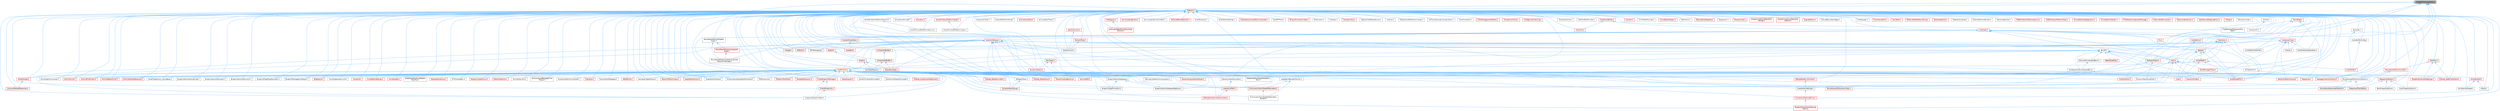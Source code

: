 digraph "LargeWorldCoordinates.h"
{
 // INTERACTIVE_SVG=YES
 // LATEX_PDF_SIZE
  bgcolor="transparent";
  edge [fontname=Helvetica,fontsize=10,labelfontname=Helvetica,labelfontsize=10];
  node [fontname=Helvetica,fontsize=10,shape=box,height=0.2,width=0.4];
  Node1 [id="Node000001",label="LargeWorldCoordinates.h",height=0.2,width=0.4,color="gray40", fillcolor="grey60", style="filled", fontcolor="black",tooltip=" "];
  Node1 -> Node2 [id="edge1_Node000001_Node000002",dir="back",color="steelblue1",style="solid",tooltip=" "];
  Node2 [id="Node000002",label="Box2D.h",height=0.2,width=0.4,color="grey40", fillcolor="white", style="filled",URL="$d3/d1c/Box2D_8h.html",tooltip=" "];
  Node2 -> Node3 [id="edge2_Node000002_Node000003",dir="back",color="steelblue1",style="solid",tooltip=" "];
  Node3 [id="Node000003",label="BoxTypes.h",height=0.2,width=0.4,color="red", fillcolor="#FFF0F0", style="filled",URL="$d2/da2/BoxTypes_8h.html",tooltip=" "];
  Node3 -> Node126 [id="edge3_Node000003_Node000126",dir="back",color="steelblue1",style="solid",tooltip=" "];
  Node126 [id="Node000126",label="DynamicMesh3.h",height=0.2,width=0.4,color="red", fillcolor="#FFF0F0", style="filled",URL="$d5/d34/DynamicMesh3_8h.html",tooltip=" "];
  Node3 -> Node380 [id="edge4_Node000003_Node000380",dir="back",color="steelblue1",style="solid",tooltip=" "];
  Node380 [id="Node000380",label="GeometrySelectionVisualization.h",height=0.2,width=0.4,color="grey40", fillcolor="white", style="filled",URL="$d1/dbd/GeometrySelectionVisualization_8h.html",tooltip=" "];
  Node2 -> Node458 [id="edge5_Node000002_Node000458",dir="back",color="steelblue1",style="solid",tooltip=" "];
  Node458 [id="Node000458",label="Class.h",height=0.2,width=0.4,color="red", fillcolor="#FFF0F0", style="filled",URL="$d4/d05/Class_8h.html",tooltip=" "];
  Node458 -> Node1377 [id="edge6_Node000458_Node001377",dir="back",color="steelblue1",style="solid",tooltip=" "];
  Node1377 [id="Node001377",label="AssetManagerTypes.h",height=0.2,width=0.4,color="red", fillcolor="#FFF0F0", style="filled",URL="$d6/d98/AssetManagerTypes_8h.html",tooltip=" "];
  Node458 -> Node739 [id="edge7_Node000458_Node000739",dir="back",color="steelblue1",style="solid",tooltip=" "];
  Node739 [id="Node000739",label="BlueprintActionDatabaseRegistrar.h",height=0.2,width=0.4,color="grey40", fillcolor="white", style="filled",URL="$d5/d5d/BlueprintActionDatabaseRegistrar_8h.html",tooltip=" "];
  Node458 -> Node3963 [id="edge8_Node000458_Node003963",dir="back",color="steelblue1",style="solid",tooltip=" "];
  Node3963 [id="Node003963",label="ClassIconFinder.h",height=0.2,width=0.4,color="red", fillcolor="#FFF0F0", style="filled",URL="$dc/d62/ClassIconFinder_8h.html",tooltip=" "];
  Node458 -> Node4779 [id="edge9_Node000458_Node004779",dir="back",color="steelblue1",style="solid",tooltip=" "];
  Node4779 [id="Node004779",label="FlowDirection.h",height=0.2,width=0.4,color="red", fillcolor="#FFF0F0", style="filled",URL="$da/d12/FlowDirection_8h.html",tooltip=" "];
  Node458 -> Node4782 [id="edge10_Node000458_Node004782",dir="back",color="steelblue1",style="solid",tooltip=" "];
  Node4782 [id="Node004782",label="GCObjectInfo.h",height=0.2,width=0.4,color="grey40", fillcolor="white", style="filled",URL="$d3/d0f/GCObjectInfo_8h.html",tooltip=" "];
  Node4782 -> Node3263 [id="edge11_Node004782_Node003263",dir="back",color="steelblue1",style="solid",tooltip=" "];
  Node3263 [id="Node003263",label="GarbageCollectionHistory.h",height=0.2,width=0.4,color="red", fillcolor="#FFF0F0", style="filled",URL="$d5/dee/GarbageCollectionHistory_8h.html",tooltip=" "];
  Node458 -> Node4872 [id="edge12_Node000458_Node004872",dir="back",color="steelblue1",style="solid",tooltip=" "];
  Node4872 [id="Node004872",label="InteractiveTool.h",height=0.2,width=0.4,color="red", fillcolor="#FFF0F0", style="filled",URL="$d5/d55/InteractiveTool_8h.html",tooltip=" "];
  Node4872 -> Node1111 [id="edge13_Node004872_Node001111",dir="back",color="steelblue1",style="solid",tooltip=" "];
  Node1111 [id="Node001111",label="EdModeInteractiveToolsContext.h",height=0.2,width=0.4,color="red", fillcolor="#FFF0F0", style="filled",URL="$d7/da4/EdModeInteractiveToolsContext_8h.html",tooltip=" "];
  Node2 -> Node5342 [id="edge14_Node000002_Node005342",dir="back",color="steelblue1",style="solid",tooltip=" "];
  Node5342 [id="Node005342",label="Core.h",height=0.2,width=0.4,color="red", fillcolor="#FFF0F0", style="filled",URL="$d6/dd7/Core_8h.html",tooltip=" "];
  Node2 -> Node5343 [id="edge15_Node000002_Node005343",dir="back",color="steelblue1",style="solid",tooltip=" "];
  Node5343 [id="Node005343",label="CoreMinimal.h",height=0.2,width=0.4,color="red", fillcolor="#FFF0F0", style="filled",URL="$d7/d67/CoreMinimal_8h.html",tooltip=" "];
  Node5343 -> Node4404 [id="edge16_Node005343_Node004404",dir="back",color="steelblue1",style="solid",tooltip=" "];
  Node4404 [id="Node004404",label="AnimGraphCommands.h",height=0.2,width=0.4,color="grey40", fillcolor="white", style="filled",URL="$d8/d15/AnimGraphCommands_8h.html",tooltip=" "];
  Node5343 -> Node5431 [id="edge17_Node005343_Node005431",dir="back",color="steelblue1",style="solid",tooltip=" "];
  Node5431 [id="Node005431",label="ArchiveCrc32.h",height=0.2,width=0.4,color="red", fillcolor="#FFF0F0", style="filled",URL="$d9/dc5/ArchiveCrc32_8h.html",tooltip=" "];
  Node5343 -> Node5433 [id="edge18_Node005343_Node005433",dir="back",color="steelblue1",style="solid",tooltip=" "];
  Node5433 [id="Node005433",label="ArchiveFindCulprit.h",height=0.2,width=0.4,color="red", fillcolor="#FFF0F0", style="filled",URL="$de/d30/ArchiveFindCulprit_8h.html",tooltip=" "];
  Node5343 -> Node5435 [id="edge19_Node005343_Node005435",dir="back",color="steelblue1",style="solid",tooltip=" "];
  Node5435 [id="Node005435",label="ArchiveMD5.h",height=0.2,width=0.4,color="red", fillcolor="#FFF0F0", style="filled",URL="$d8/d7f/ArchiveMD5_8h.html",tooltip=" "];
  Node5343 -> Node5436 [id="edge20_Node005343_Node005436",dir="back",color="steelblue1",style="solid",tooltip=" "];
  Node5436 [id="Node005436",label="ArchiveObjectCrc32.h",height=0.2,width=0.4,color="red", fillcolor="#FFF0F0", style="filled",URL="$d8/d12/ArchiveObjectCrc32_8h.html",tooltip=" "];
  Node5343 -> Node5439 [id="edge21_Node005343_Node005439",dir="back",color="steelblue1",style="solid",tooltip=" "];
  Node5439 [id="Node005439",label="ArchiveShowReferences.h",height=0.2,width=0.4,color="red", fillcolor="#FFF0F0", style="filled",URL="$db/d28/ArchiveShowReferences_8h.html",tooltip=" "];
  Node5343 -> Node5463 [id="edge22_Node005343_Node005463",dir="back",color="steelblue1",style="solid",tooltip=" "];
  Node5463 [id="Node005463",label="AssetTypeActions_SoundBase.h",height=0.2,width=0.4,color="grey40", fillcolor="white", style="filled",URL="$db/d4e/AssetTypeActions__SoundBase_8h.html",tooltip=" "];
  Node5343 -> Node4555 [id="edge23_Node005343_Node004555",dir="back",color="steelblue1",style="solid",tooltip=" "];
  Node4555 [id="Node004555",label="BlueprintActionDatabase.h",height=0.2,width=0.4,color="grey40", fillcolor="white", style="filled",URL="$d4/dae/BlueprintActionDatabase_8h.html",tooltip=" "];
  Node4555 -> Node739 [id="edge24_Node004555_Node000739",dir="back",color="steelblue1",style="solid",tooltip=" "];
  Node4555 -> Node904 [id="edge25_Node004555_Node000904",dir="back",color="steelblue1",style="solid",tooltip=" "];
  Node904 [id="Node000904",label="BlueprintTypePromotion.h",height=0.2,width=0.4,color="grey40", fillcolor="white", style="filled",URL="$d2/d23/BlueprintTypePromotion_8h.html",tooltip=" "];
  Node5343 -> Node739 [id="edge26_Node005343_Node000739",dir="back",color="steelblue1",style="solid",tooltip=" "];
  Node5343 -> Node746 [id="edge27_Node005343_Node000746",dir="back",color="steelblue1",style="solid",tooltip=" "];
  Node746 [id="Node000746",label="BlueprintActionMenuBuilder.h",height=0.2,width=0.4,color="grey40", fillcolor="white", style="filled",URL="$dd/dea/BlueprintActionMenuBuilder_8h.html",tooltip=" "];
  Node5343 -> Node747 [id="edge28_Node005343_Node000747",dir="back",color="steelblue1",style="solid",tooltip=" "];
  Node747 [id="Node000747",label="BlueprintActionMenuItem.h",height=0.2,width=0.4,color="grey40", fillcolor="white", style="filled",URL="$d8/dca/BlueprintActionMenuItem_8h.html",tooltip=" "];
  Node5343 -> Node748 [id="edge29_Node005343_Node000748",dir="back",color="steelblue1",style="solid",tooltip=" "];
  Node748 [id="Node000748",label="BlueprintActionMenuUtils.h",height=0.2,width=0.4,color="grey40", fillcolor="white", style="filled",URL="$d3/dad/BlueprintActionMenuUtils_8h.html",tooltip=" "];
  Node5343 -> Node769 [id="edge30_Node005343_Node000769",dir="back",color="steelblue1",style="solid",tooltip=" "];
  Node769 [id="Node000769",label="BlueprintConnectionDrawing\lPolicy.h",height=0.2,width=0.4,color="red", fillcolor="#FFF0F0", style="filled",URL="$d2/dfc/BlueprintConnectionDrawingPolicy_8h.html",tooltip=" "];
  Node5343 -> Node749 [id="edge31_Node005343_Node000749",dir="back",color="steelblue1",style="solid",tooltip=" "];
  Node749 [id="Node000749",label="BlueprintDragDropMenuItem.h",height=0.2,width=0.4,color="grey40", fillcolor="white", style="filled",URL="$dc/deb/BlueprintDragDropMenuItem_8h.html",tooltip=" "];
  Node5343 -> Node5523 [id="edge32_Node005343_Node005523",dir="back",color="steelblue1",style="solid",tooltip=" "];
  Node5523 [id="Node005523",label="BlueprintManagedListDetails.h",height=0.2,width=0.4,color="grey40", fillcolor="white", style="filled",URL="$da/d22/BlueprintManagedListDetails_8h.html",tooltip=" "];
  Node5343 -> Node904 [id="edge33_Node005343_Node000904",dir="back",color="steelblue1",style="solid",tooltip=" "];
  Node5343 -> Node3914 [id="edge34_Node005343_Node003914",dir="back",color="steelblue1",style="solid",tooltip=" "];
  Node3914 [id="Node003914",label="Breakpoint.h",height=0.2,width=0.4,color="red", fillcolor="#FFF0F0", style="filled",URL="$d6/da3/Breakpoint_8h.html",tooltip=" "];
  Node5343 -> Node5620 [id="edge35_Node005343_Node005620",dir="back",color="steelblue1",style="solid",tooltip=" "];
  Node5620 [id="Node005620",label="ChunkDependencyInfo.h",height=0.2,width=0.4,color="grey40", fillcolor="white", style="filled",URL="$da/da2/ChunkDependencyInfo_8h.html",tooltip=" "];
  Node5343 -> Node3963 [id="edge36_Node005343_Node003963",dir="back",color="steelblue1",style="solid",tooltip=" "];
  Node5343 -> Node1878 [id="edge37_Node005343_Node001878",dir="back",color="steelblue1",style="solid",tooltip=" "];
  Node1878 [id="Node001878",label="CompilerResultsLog.h",height=0.2,width=0.4,color="red", fillcolor="#FFF0F0", style="filled",URL="$dc/d68/CompilerResultsLog_8h.html",tooltip=" "];
  Node5343 -> Node768 [id="edge38_Node005343_Node000768",dir="back",color="steelblue1",style="solid",tooltip=" "];
  Node768 [id="Node000768",label="ConnectionDrawingPolicy.h",height=0.2,width=0.4,color="red", fillcolor="#FFF0F0", style="filled",URL="$d5/dc8/ConnectionDrawingPolicy_8h.html",tooltip=" "];
  Node768 -> Node769 [id="edge39_Node000768_Node000769",dir="back",color="steelblue1",style="solid",tooltip=" "];
  Node5343 -> Node5342 [id="edge40_Node005343_Node005342",dir="back",color="steelblue1",style="solid",tooltip=" "];
  Node5343 -> Node5763 [id="edge41_Node005343_Node005763",dir="back",color="steelblue1",style="solid",tooltip=" "];
  Node5763 [id="Node005763",label="CoreSharedPCH.h",height=0.2,width=0.4,color="red", fillcolor="#FFF0F0", style="filled",URL="$d8/de5/CoreSharedPCH_8h.html",tooltip=" "];
  Node5343 -> Node5766 [id="edge42_Node005343_Node005766",dir="back",color="steelblue1",style="solid",tooltip=" "];
  Node5766 [id="Node005766",label="Coroutine.h",height=0.2,width=0.4,color="red", fillcolor="#FFF0F0", style="filled",URL="$d9/dfc/Coroutine_8h.html",tooltip=" "];
  Node5343 -> Node3915 [id="edge43_Node005343_Node003915",dir="back",color="steelblue1",style="solid",tooltip=" "];
  Node3915 [id="Node003915",label="CurveEditorSettings.h",height=0.2,width=0.4,color="red", fillcolor="#FFF0F0", style="filled",URL="$d2/d54/CurveEditorSettings_8h.html",tooltip=" "];
  Node5343 -> Node5777 [id="edge44_Node005343_Node005777",dir="back",color="steelblue1",style="solid",tooltip=" "];
  Node5777 [id="Node005777",label="CurveHandle.h",height=0.2,width=0.4,color="red", fillcolor="#FFF0F0", style="filled",URL="$de/d65/CurveHandle_8h.html",tooltip=" "];
  Node5343 -> Node5792 [id="edge45_Node005343_Node005792",dir="back",color="steelblue1",style="solid",tooltip=" "];
  Node5792 [id="Node005792",label="DataflowEditorSkinWeights\lPaintTool.h",height=0.2,width=0.4,color="grey40", fillcolor="white", style="filled",URL="$df/d00/DataflowEditorSkinWeightsPaintTool_8h.html",tooltip=" "];
  Node5343 -> Node131 [id="edge46_Node005343_Node000131",dir="back",color="steelblue1",style="solid",tooltip=" "];
  Node131 [id="Node000131",label="DataflowEditorWeightMapPaint\lTool.h",height=0.2,width=0.4,color="grey40", fillcolor="white", style="filled",URL="$db/d46/DataflowEditorWeightMapPaintTool_8h.html",tooltip=" "];
  Node5343 -> Node4343 [id="edge47_Node005343_Node004343",dir="back",color="steelblue1",style="solid",tooltip=" "];
  Node4343 [id="Node004343",label="DesignerExtension.h",height=0.2,width=0.4,color="red", fillcolor="#FFF0F0", style="filled",URL="$d2/d1b/DesignerExtension_8h.html",tooltip=" "];
  Node5343 -> Node419 [id="edge48_Node005343_Node000419",dir="back",color="steelblue1",style="solid",tooltip=" "];
  Node419 [id="Node000419",label="DiTOrientedBox.h",height=0.2,width=0.4,color="grey40", fillcolor="white", style="filled",URL="$d4/d86/DiTOrientedBox_8h.html",tooltip=" "];
  Node5343 -> Node5842 [id="edge49_Node005343_Node005842",dir="back",color="steelblue1",style="solid",tooltip=" "];
  Node5842 [id="Node005842",label="DisplayClusterEnums.h",height=0.2,width=0.4,color="red", fillcolor="#FFF0F0", style="filled",URL="$de/d35/DisplayClusterEnums_8h.html",tooltip=" "];
  Node5343 -> Node174 [id="edge50_Node005343_Node000174",dir="back",color="steelblue1",style="solid",tooltip=" "];
  Node174 [id="Node000174",label="DynamicMeshSculptTool.h",height=0.2,width=0.4,color="grey40", fillcolor="white", style="filled",URL="$d6/d16/DynamicMeshSculptTool_8h.html",tooltip=" "];
  Node5343 -> Node766 [id="edge51_Node005343_Node000766",dir="back",color="steelblue1",style="solid",tooltip=" "];
  Node766 [id="Node000766",label="EdGraphNode_Comment.h",height=0.2,width=0.4,color="red", fillcolor="#FFF0F0", style="filled",URL="$dd/d88/EdGraphNode__Comment_8h.html",tooltip=" "];
  Node766 -> Node767 [id="edge52_Node000766_Node000767",dir="back",color="steelblue1",style="solid",tooltip=" "];
  Node767 [id="Node000767",label="GraphEditorSettings.h",height=0.2,width=0.4,color="grey40", fillcolor="white", style="filled",URL="$d2/d21/GraphEditorSettings_8h.html",tooltip=" "];
  Node767 -> Node768 [id="edge53_Node000767_Node000768",dir="back",color="steelblue1",style="solid",tooltip=" "];
  Node5343 -> Node1900 [id="edge54_Node005343_Node001900",dir="back",color="steelblue1",style="solid",tooltip=" "];
  Node1900 [id="Node001900",label="EdGraphToken.h",height=0.2,width=0.4,color="grey40", fillcolor="white", style="filled",URL="$d8/da2/EdGraphToken_8h.html",tooltip=" "];
  Node1900 -> Node1878 [id="edge55_Node001900_Node001878",dir="back",color="steelblue1",style="solid",tooltip=" "];
  Node5343 -> Node6039 [id="edge56_Node005343_Node006039",dir="back",color="steelblue1",style="solid",tooltip=" "];
  Node6039 [id="Node006039",label="EditorFolderUtils.h",height=0.2,width=0.4,color="red", fillcolor="#FFF0F0", style="filled",URL="$dc/d67/EditorFolderUtils_8h.html",tooltip=" "];
  Node5343 -> Node5318 [id="edge57_Node005343_Node005318",dir="back",color="steelblue1",style="solid",tooltip=" "];
  Node5318 [id="Node005318",label="EnumEditorUtils.h",height=0.2,width=0.4,color="grey40", fillcolor="white", style="filled",URL="$d4/d47/EnumEditorUtils_8h.html",tooltip=" "];
  Node5343 -> Node6082 [id="edge58_Node005343_Node006082",dir="back",color="steelblue1",style="solid",tooltip=" "];
  Node6082 [id="Node006082",label="ExclusiveLoadPackageTime\lTracker.h",height=0.2,width=0.4,color="grey40", fillcolor="white", style="filled",URL="$da/d95/ExclusiveLoadPackageTimeTracker_8h.html",tooltip=" "];
  Node5343 -> Node5656 [id="edge59_Node005343_Node005656",dir="back",color="steelblue1",style="solid",tooltip=" "];
  Node5656 [id="Node005656",label="ExtractLocResCommandlet.h",height=0.2,width=0.4,color="grey40", fillcolor="white", style="filled",URL="$d6/d6d/ExtractLocResCommandlet_8h.html",tooltip=" "];
  Node5343 -> Node6093 [id="edge60_Node005343_Node006093",dir="back",color="steelblue1",style="solid",tooltip=" "];
  Node6093 [id="Node006093",label="FileCache.h",height=0.2,width=0.4,color="red", fillcolor="#FFF0F0", style="filled",URL="$da/d07/FileCache_8h.html",tooltip=" "];
  Node5343 -> Node1557 [id="edge61_Node005343_Node001557",dir="back",color="steelblue1",style="solid",tooltip=" "];
  Node1557 [id="Node001557",label="FindInBlueprintManager.h",height=0.2,width=0.4,color="red", fillcolor="#FFF0F0", style="filled",URL="$db/d3b/FindInBlueprintManager_8h.html",tooltip=" "];
  Node1557 -> Node1083 [id="edge62_Node001557_Node001083",dir="back",color="steelblue1",style="solid",tooltip=" "];
  Node1083 [id="Node001083",label="FindInBlueprints.h",height=0.2,width=0.4,color="red", fillcolor="#FFF0F0", style="filled",URL="$d0/d27/FindInBlueprints_8h.html",tooltip=" "];
  Node1083 -> Node1085 [id="edge63_Node001083_Node001085",dir="back",color="steelblue1",style="solid",tooltip=" "];
  Node1085 [id="Node001085",label="ImaginaryBlueprintData.h",height=0.2,width=0.4,color="grey40", fillcolor="white", style="filled",URL="$d9/d16/ImaginaryBlueprintData_8h.html",tooltip=" "];
  Node1557 -> Node1085 [id="edge64_Node001557_Node001085",dir="back",color="steelblue1",style="solid",tooltip=" "];
  Node5343 -> Node1083 [id="edge65_Node005343_Node001083",dir="back",color="steelblue1",style="solid",tooltip=" "];
  Node5343 -> Node4779 [id="edge66_Node005343_Node004779",dir="back",color="steelblue1",style="solid",tooltip=" "];
  Node5343 -> Node6104 [id="edge67_Node005343_Node006104",dir="back",color="steelblue1",style="solid",tooltip=" "];
  Node6104 [id="Node006104",label="FractureToolDelegates.h",height=0.2,width=0.4,color="grey40", fillcolor="white", style="filled",URL="$d4/d24/FractureToolDelegates_8h.html",tooltip=" "];
  Node5343 -> Node6105 [id="edge68_Node005343_Node006105",dir="back",color="steelblue1",style="solid",tooltip=" "];
  Node6105 [id="Node006105",label="GBufferInfo.h",height=0.2,width=0.4,color="red", fillcolor="#FFF0F0", style="filled",URL="$d4/d51/GBufferInfo_8h.html",tooltip=" "];
  Node5343 -> Node1210 [id="edge69_Node005343_Node001210",dir="back",color="steelblue1",style="solid",tooltip=" "];
  Node1210 [id="Node001210",label="GameplayTagsModule.h",height=0.2,width=0.4,color="grey40", fillcolor="white", style="filled",URL="$dc/d65/GameplayTagsModule_8h.html",tooltip=" "];
  Node5343 -> Node6236 [id="edge70_Node005343_Node006236",dir="back",color="steelblue1",style="solid",tooltip=" "];
  Node6236 [id="Node006236",label="GenericAccessibleInterfaces.h",height=0.2,width=0.4,color="red", fillcolor="#FFF0F0", style="filled",URL="$d9/dbb/GenericAccessibleInterfaces_8h.html",tooltip=" "];
  Node5343 -> Node4814 [id="edge71_Node005343_Node004814",dir="back",color="steelblue1",style="solid",tooltip=" "];
  Node4814 [id="Node004814",label="GenericPlatformInput.h",height=0.2,width=0.4,color="red", fillcolor="#FFF0F0", style="filled",URL="$d7/d58/GenericPlatformInput_8h.html",tooltip=" "];
  Node5343 -> Node6243 [id="edge72_Node005343_Node006243",dir="back",color="steelblue1",style="solid",tooltip=" "];
  Node6243 [id="Node006243",label="GenericPlatformSurvey.h",height=0.2,width=0.4,color="red", fillcolor="#FFF0F0", style="filled",URL="$dd/d93/GenericPlatformSurvey_8h.html",tooltip=" "];
  Node5343 -> Node380 [id="edge73_Node005343_Node000380",dir="back",color="steelblue1",style="solid",tooltip=" "];
  Node5343 -> Node6288 [id="edge74_Node005343_Node006288",dir="back",color="steelblue1",style="solid",tooltip=" "];
  Node6288 [id="Node006288",label="GlobalShader.h",height=0.2,width=0.4,color="red", fillcolor="#FFF0F0", style="filled",URL="$db/de3/GlobalShader_8h.html",tooltip=" "];
  Node6288 -> Node6291 [id="edge75_Node006288_Node006291",dir="back",color="steelblue1",style="solid",tooltip=" "];
  Node6291 [id="Node006291",label="CommonRenderResources.h",height=0.2,width=0.4,color="red", fillcolor="#FFF0F0", style="filled",URL="$d3/d27/CommonRenderResources_8h.html",tooltip=" "];
  Node5343 -> Node4155 [id="edge76_Node005343_Node004155",dir="back",color="steelblue1",style="solid",tooltip=" "];
  Node4155 [id="Node004155",label="GraphEditorActions.h",height=0.2,width=0.4,color="red", fillcolor="#FFF0F0", style="filled",URL="$db/df3/GraphEditorActions_8h.html",tooltip=" "];
  Node5343 -> Node2206 [id="edge77_Node005343_Node002206",dir="back",color="steelblue1",style="solid",tooltip=" "];
  Node2206 [id="Node002206",label="GraphEditorModule.h",height=0.2,width=0.4,color="grey40", fillcolor="white", style="filled",URL="$dc/db9/GraphEditorModule_8h.html",tooltip=" "];
  Node5343 -> Node767 [id="edge78_Node005343_Node000767",dir="back",color="steelblue1",style="solid",tooltip=" "];
  Node5343 -> Node4410 [id="edge79_Node005343_Node004410",dir="back",color="steelblue1",style="solid",tooltip=" "];
  Node4410 [id="Node004410",label="HLSLSyntaxHighlighterMarshaller.h",height=0.2,width=0.4,color="grey40", fillcolor="white", style="filled",URL="$d1/dbb/HLSLSyntaxHighlighterMarshaller_8h.html",tooltip=" "];
  Node5343 -> Node6457 [id="edge80_Node005343_Node006457",dir="back",color="steelblue1",style="solid",tooltip=" "];
  Node6457 [id="Node006457",label="HierarchicalLogArchive.h",height=0.2,width=0.4,color="red", fillcolor="#FFF0F0", style="filled",URL="$df/d85/HierarchicalLogArchive_8h.html",tooltip=" "];
  Node5343 -> Node3581 [id="edge81_Node005343_Node003581",dir="back",color="steelblue1",style="solid",tooltip=" "];
  Node3581 [id="Node003581",label="INodeAndChannelMappings.h",height=0.2,width=0.4,color="red", fillcolor="#FFF0F0", style="filled",URL="$d4/db0/INodeAndChannelMappings_8h.html",tooltip=" "];
  Node5343 -> Node6549 [id="edge82_Node005343_Node006549",dir="back",color="steelblue1",style="solid",tooltip=" "];
  Node6549 [id="Node006549",label="IPIEAuthorizer.h",height=0.2,width=0.4,color="grey40", fillcolor="white", style="filled",URL="$df/d2c/IPIEAuthorizer_8h.html",tooltip=" "];
  Node5343 -> Node6558 [id="edge83_Node005343_Node006558",dir="back",color="steelblue1",style="solid",tooltip=" "];
  Node6558 [id="Node006558",label="IPlatformTextField.h",height=0.2,width=0.4,color="red", fillcolor="#FFF0F0", style="filled",URL="$d3/d6e/IPlatformTextField_8h.html",tooltip=" "];
  Node5343 -> Node3274 [id="edge84_Node005343_Node003274",dir="back",color="steelblue1",style="solid",tooltip=" "];
  Node3274 [id="Node003274",label="ISequencer.h",height=0.2,width=0.4,color="red", fillcolor="#FFF0F0", style="filled",URL="$d7/d1d/ISequencer_8h.html",tooltip=" "];
  Node5343 -> Node3834 [id="edge85_Node005343_Node003834",dir="back",color="steelblue1",style="solid",tooltip=" "];
  Node3834 [id="Node003834",label="ISequencerSection.h",height=0.2,width=0.4,color="red", fillcolor="#FFF0F0", style="filled",URL="$d7/d4b/ISequencerSection_8h.html",tooltip=" "];
  Node3834 -> Node3835 [id="edge86_Node003834_Node003835",dir="back",color="steelblue1",style="solid",tooltip=" "];
  Node3835 [id="Node003835",label="BoolPropertySection.h",height=0.2,width=0.4,color="grey40", fillcolor="white", style="filled",URL="$d3/da6/BoolPropertySection_8h.html",tooltip=" "];
  Node3834 -> Node3575 [id="edge87_Node003834_Node003575",dir="back",color="steelblue1",style="solid",tooltip=" "];
  Node3575 [id="Node003575",label="ColorPropertySection.h",height=0.2,width=0.4,color="grey40", fillcolor="white", style="filled",URL="$d9/d2f/ColorPropertySection_8h.html",tooltip=" "];
  Node3834 -> Node2694 [id="edge88_Node003834_Node002694",dir="back",color="steelblue1",style="solid",tooltip=" "];
  Node2694 [id="Node002694",label="ISequencerTrackEditor.h",height=0.2,width=0.4,color="red", fillcolor="#FFF0F0", style="filled",URL="$df/dca/ISequencerTrackEditor_8h.html",tooltip=" "];
  Node5343 -> Node2694 [id="edge89_Node005343_Node002694",dir="back",color="steelblue1",style="solid",tooltip=" "];
  Node5343 -> Node6587 [id="edge90_Node005343_Node006587",dir="back",color="steelblue1",style="solid",tooltip=" "];
  Node6587 [id="Node006587",label="ISortableExtension.h",height=0.2,width=0.4,color="red", fillcolor="#FFF0F0", style="filled",URL="$dc/d6b/ISortableExtension_8h.html",tooltip=" "];
  Node5343 -> Node2884 [id="edge91_Node005343_Node002884",dir="back",color="steelblue1",style="solid",tooltip=" "];
  Node2884 [id="Node002884",label="IStereoLayers.h",height=0.2,width=0.4,color="red", fillcolor="#FFF0F0", style="filled",URL="$dd/d40/IStereoLayers_8h.html",tooltip=" "];
  Node5343 -> Node1085 [id="edge92_Node005343_Node001085",dir="back",color="steelblue1",style="solid",tooltip=" "];
  Node5343 -> Node4872 [id="edge93_Node005343_Node004872",dir="back",color="steelblue1",style="solid",tooltip=" "];
  Node5343 -> Node4892 [id="edge94_Node005343_Node004892",dir="back",color="steelblue1",style="solid",tooltip=" "];
  Node4892 [id="Node004892",label="InteractiveToolActionSet.h",height=0.2,width=0.4,color="grey40", fillcolor="white", style="filled",URL="$df/dc9/InteractiveToolActionSet_8h.html",tooltip=" "];
  Node4892 -> Node4872 [id="edge95_Node004892_Node004872",dir="back",color="steelblue1",style="solid",tooltip=" "];
  Node5343 -> Node6634 [id="edge96_Node005343_Node006634",dir="back",color="steelblue1",style="solid",tooltip=" "];
  Node6634 [id="Node006634",label="IoContainerId.h",height=0.2,width=0.4,color="red", fillcolor="#FFF0F0", style="filled",URL="$dd/d30/IoContainerId_8h.html",tooltip=" "];
  Node6634 -> Node6635 [id="edge97_Node006634_Node006635",dir="back",color="steelblue1",style="solid",tooltip=" "];
  Node6635 [id="Node006635",label="IoContainerHeader.h",height=0.2,width=0.4,color="grey40", fillcolor="white", style="filled",URL="$dc/d43/IoContainerHeader_8h.html",tooltip=" "];
  Node6634 -> Node6431 [id="edge98_Node006634_Node006431",dir="back",color="steelblue1",style="solid",tooltip=" "];
  Node6431 [id="Node006431",label="IoStore.h",height=0.2,width=0.4,color="grey40", fillcolor="white", style="filled",URL="$d5/d52/IoStore_8h.html",tooltip=" "];
  Node5343 -> Node6636 [id="edge99_Node005343_Node006636",dir="back",color="steelblue1",style="solid",tooltip=" "];
  Node6636 [id="Node006636",label="JsonArchiveInputFormatter.h",height=0.2,width=0.4,color="grey40", fillcolor="white", style="filled",URL="$d7/dac/JsonArchiveInputFormatter_8h.html",tooltip=" "];
  Node5343 -> Node6637 [id="edge100_Node005343_Node006637",dir="back",color="steelblue1",style="solid",tooltip=" "];
  Node6637 [id="Node006637",label="JsonArchiveOutputFormatter.h",height=0.2,width=0.4,color="grey40", fillcolor="white", style="filled",URL="$d7/d77/JsonArchiveOutputFormatter_8h.html",tooltip=" "];
  Node5343 -> Node6638 [id="edge101_Node005343_Node006638",dir="back",color="steelblue1",style="solid",tooltip=" "];
  Node6638 [id="Node006638",label="K2Node_AddPinInterface.h",height=0.2,width=0.4,color="red", fillcolor="#FFF0F0", style="filled",URL="$d9/dcd/K2Node__AddPinInterface_8h.html",tooltip=" "];
  Node5343 -> Node1565 [id="edge102_Node005343_Node001565",dir="back",color="steelblue1",style="solid",tooltip=" "];
  Node1565 [id="Node001565",label="K2Node_AssignmentStatement.h",height=0.2,width=0.4,color="red", fillcolor="#FFF0F0", style="filled",URL="$d1/d32/K2Node__AssignmentStatement_8h.html",tooltip=" "];
  Node5343 -> Node1566 [id="edge103_Node005343_Node001566",dir="back",color="steelblue1",style="solid",tooltip=" "];
  Node1566 [id="Node001566",label="K2Node_BaseAsyncTask.h",height=0.2,width=0.4,color="red", fillcolor="#FFF0F0", style="filled",URL="$d5/db7/K2Node__BaseAsyncTask_8h.html",tooltip=" "];
  Node5343 -> Node784 [id="edge104_Node005343_Node000784",dir="back",color="steelblue1",style="solid",tooltip=" "];
  Node784 [id="Node000784",label="K2Node_BreakStruct.h",height=0.2,width=0.4,color="red", fillcolor="#FFF0F0", style="filled",URL="$df/d93/K2Node__BreakStruct_8h.html",tooltip=" "];
  Node5343 -> Node5976 [id="edge105_Node005343_Node005976",dir="back",color="steelblue1",style="solid",tooltip=" "];
  Node5976 [id="Node005976",label="LargeWorldRenderPosition.h",height=0.2,width=0.4,color="grey40", fillcolor="white", style="filled",URL="$d8/dc0/LargeWorldRenderPosition_8h.html",tooltip=" "];
  Node5976 -> Node4707 [id="edge106_Node005976_Node004707",dir="back",color="steelblue1",style="solid",tooltip=" "];
  Node4707 [id="Node004707",label="PrimitiveUniformShaderParameters.h",height=0.2,width=0.4,color="red", fillcolor="#FFF0F0", style="filled",URL="$d9/d46/PrimitiveUniformShaderParameters_8h.html",tooltip=" "];
  Node4707 -> Node4672 [id="edge107_Node004707_Node004672",dir="back",color="steelblue1",style="solid",tooltip=" "];
  Node4672 [id="Node004672",label="PrimitiveUniformShaderParameters\lBuilder.h",height=0.2,width=0.4,color="grey40", fillcolor="white", style="filled",URL="$dd/d96/PrimitiveUniformShaderParametersBuilder_8h.html",tooltip=" "];
  Node5976 -> Node4672 [id="edge108_Node005976_Node004672",dir="back",color="steelblue1",style="solid",tooltip=" "];
  Node5343 -> Node2693 [id="edge109_Node005343_Node002693",dir="back",color="steelblue1",style="solid",tooltip=" "];
  Node2693 [id="Node002693",label="MovieScene3DTransformSection.h",height=0.2,width=0.4,color="grey40", fillcolor="white", style="filled",URL="$de/dab/MovieScene3DTransformSection_8h.html",tooltip=" "];
  Node2693 -> Node2694 [id="edge110_Node002693_Node002694",dir="back",color="steelblue1",style="solid",tooltip=" "];
  Node2693 -> Node2541 [id="edge111_Node002693_Node002541",dir="back",color="steelblue1",style="solid",tooltip=" "];
  Node2541 [id="Node002541",label="MovieScene3DTransformTrack.h",height=0.2,width=0.4,color="red", fillcolor="#FFF0F0", style="filled",URL="$d9/d06/MovieScene3DTransformTrack_8h.html",tooltip=" "];
  Node2693 -> Node2702 [id="edge112_Node002693_Node002702",dir="back",color="steelblue1",style="solid",tooltip=" "];
  Node2702 [id="Node002702",label="MovieSceneParameterSection.h",height=0.2,width=0.4,color="red", fillcolor="#FFF0F0", style="filled",URL="$de/d65/MovieSceneParameterSection_8h.html",tooltip=" "];
  Node5343 -> Node2541 [id="edge113_Node005343_Node002541",dir="back",color="steelblue1",style="solid",tooltip=" "];
  Node5343 -> Node2702 [id="edge114_Node005343_Node002702",dir="back",color="steelblue1",style="solid",tooltip=" "];
  Node5343 -> Node4707 [id="edge115_Node005343_Node004707",dir="back",color="steelblue1",style="solid",tooltip=" "];
  Node5343 -> Node4672 [id="edge116_Node005343_Node004672",dir="back",color="steelblue1",style="solid",tooltip=" "];
  Node2 -> Node5763 [id="edge117_Node000002_Node005763",dir="back",color="steelblue1",style="solid",tooltip=" "];
  Node2 -> Node7350 [id="edge118_Node000002_Node007350",dir="back",color="steelblue1",style="solid",tooltip=" "];
  Node7350 [id="Node007350",label="DistLine2AxisAlignedBox2.h",height=0.2,width=0.4,color="grey40", fillcolor="white", style="filled",URL="$da/d61/DistLine2AxisAlignedBox2_8h.html",tooltip=" "];
  Node7350 -> Node441 [id="edge119_Node007350_Node000441",dir="back",color="steelblue1",style="solid",tooltip=" "];
  Node441 [id="Node000441",label="DistSegment2AxisAlignedBox2.h",height=0.2,width=0.4,color="grey40", fillcolor="white", style="filled",URL="$da/da9/DistSegment2AxisAlignedBox2_8h.html",tooltip=" "];
  Node2 -> Node441 [id="edge120_Node000002_Node000441",dir="back",color="steelblue1",style="solid",tooltip=" "];
  Node2 -> Node6236 [id="edge121_Node000002_Node006236",dir="back",color="steelblue1",style="solid",tooltip=" "];
  Node2 -> Node466 [id="edge122_Node000002_Node000466",dir="back",color="steelblue1",style="solid",tooltip=" "];
  Node466 [id="Node000466",label="NoExportTypes.h",height=0.2,width=0.4,color="red", fillcolor="#FFF0F0", style="filled",URL="$d3/d21/NoExportTypes_8h.html",tooltip=" "];
  Node466 -> Node131 [id="edge123_Node000466_Node000131",dir="back",color="steelblue1",style="solid",tooltip=" "];
  Node466 -> Node174 [id="edge124_Node000466_Node000174",dir="back",color="steelblue1",style="solid",tooltip=" "];
  Node2 -> Node7351 [id="edge125_Node000002_Node007351",dir="back",color="steelblue1",style="solid",tooltip=" "];
  Node7351 [id="Node007351",label="UnrealMath.h",height=0.2,width=0.4,color="red", fillcolor="#FFF0F0", style="filled",URL="$d8/db2/UnrealMath_8h.html",tooltip=" "];
  Node7351 -> Node7352 [id="edge126_Node007351_Node007352",dir="back",color="steelblue1",style="solid",tooltip=" "];
  Node7352 [id="Node007352",label="AudioBuffer.h",height=0.2,width=0.4,color="red", fillcolor="#FFF0F0", style="filled",URL="$d7/da7/AudioBuffer_8h.html",tooltip=" "];
  Node7351 -> Node5342 [id="edge127_Node007351_Node005342",dir="back",color="steelblue1",style="solid",tooltip=" "];
  Node7351 -> Node5343 [id="edge128_Node007351_Node005343",dir="back",color="steelblue1",style="solid",tooltip=" "];
  Node7351 -> Node5763 [id="edge129_Node007351_Node005763",dir="back",color="steelblue1",style="solid",tooltip=" "];
  Node2 -> Node5758 [id="edge130_Node000002_Node005758",dir="back",color="steelblue1",style="solid",tooltip=" "];
  Node5758 [id="Node005758",label="WaterQuadTree.h",height=0.2,width=0.4,color="red", fillcolor="#FFF0F0", style="filled",URL="$db/d1e/WaterQuadTree_8h.html",tooltip=" "];
  Node1 -> Node5976 [id="edge131_Node000001_Node005976",dir="back",color="steelblue1",style="solid",tooltip=" "];
  Node1 -> Node2693 [id="edge132_Node000001_Node002693",dir="back",color="steelblue1",style="solid",tooltip=" "];
  Node1 -> Node5018 [id="edge133_Node000001_Node005018",dir="back",color="steelblue1",style="solid",tooltip=" "];
  Node5018 [id="Node005018",label="MovieSceneTracksProperty\lTypes.h",height=0.2,width=0.4,color="grey40", fillcolor="white", style="filled",URL="$d9/d65/MovieSceneTracksPropertyTypes_8h.html",tooltip=" "];
  Node5018 -> Node2585 [id="edge134_Node005018_Node002585",dir="back",color="steelblue1",style="solid",tooltip=" "];
  Node2585 [id="Node002585",label="MovieScenePreAnimatedComponent\lTransformStorage.h",height=0.2,width=0.4,color="grey40", fillcolor="white", style="filled",URL="$d9/d84/MovieScenePreAnimatedComponentTransformStorage_8h.html",tooltip=" "];
  Node5018 -> Node2707 [id="edge135_Node005018_Node002707",dir="back",color="steelblue1",style="solid",tooltip=" "];
  Node2707 [id="Node002707",label="MovieSceneTracksComponent\lTypes.h",height=0.2,width=0.4,color="red", fillcolor="#FFF0F0", style="filled",URL="$d5/d6a/MovieSceneTracksComponentTypes_8h.html",tooltip=" "];
  Node2707 -> Node2585 [id="edge136_Node002707_Node002585",dir="back",color="steelblue1",style="solid",tooltip=" "];
  Node1 -> Node7368 [id="edge137_Node000001_Node007368",dir="back",color="steelblue1",style="solid",tooltip=" "];
  Node7368 [id="Node007368",label="Platform.h",height=0.2,width=0.4,color="red", fillcolor="#FFF0F0", style="filled",URL="$d9/dd0/Platform_8h.html",tooltip=" "];
  Node7368 -> Node7369 [id="edge138_Node007368_Node007369",dir="back",color="steelblue1",style="solid",tooltip=" "];
  Node7369 [id="Node007369",label="AllocationsProvider.h",height=0.2,width=0.4,color="grey40", fillcolor="white", style="filled",URL="$d5/d27/AllocationsProvider_8h.html",tooltip=" "];
  Node7368 -> Node7370 [id="edge139_Node007368_Node007370",dir="back",color="steelblue1",style="solid",tooltip=" "];
  Node7370 [id="Node007370",label="Allocators.h",height=0.2,width=0.4,color="red", fillcolor="#FFF0F0", style="filled",URL="$db/db1/Allocators_8h.html",tooltip=" "];
  Node7368 -> Node7378 [id="edge140_Node007368_Node007378",dir="back",color="steelblue1",style="solid",tooltip=" "];
  Node7378 [id="Node007378",label="AllowMicrosoftPlatformAtomics.h",height=0.2,width=0.4,color="grey40", fillcolor="white", style="filled",URL="$d6/d02/AllowMicrosoftPlatformAtomics_8h.html",tooltip=" "];
  Node7368 -> Node7379 [id="edge141_Node007368_Node007379",dir="back",color="steelblue1",style="solid",tooltip=" "];
  Node7379 [id="Node007379",label="AllowMicrosoftPlatformTypes.h",height=0.2,width=0.4,color="grey40", fillcolor="white", style="filled",URL="$d0/d57/AllowMicrosoftPlatformTypes_8h.html",tooltip=" "];
  Node7368 -> Node7380 [id="edge142_Node007368_Node007380",dir="back",color="steelblue1",style="solid",tooltip=" "];
  Node7380 [id="Node007380",label="AllowWindowsPlatformAtomics.h",height=0.2,width=0.4,color="grey40", fillcolor="white", style="filled",URL="$d1/d46/AllowWindowsPlatformAtomics_8h.html",tooltip=" "];
  Node7380 -> Node7378 [id="edge143_Node007380_Node007378",dir="back",color="steelblue1",style="solid",tooltip=" "];
  Node7368 -> Node7381 [id="edge144_Node007368_Node007381",dir="back",color="steelblue1",style="solid",tooltip=" "];
  Node7381 [id="Node007381",label="AllowWindowsPlatformTypes.h",height=0.2,width=0.4,color="red", fillcolor="#FFF0F0", style="filled",URL="$d5/de3/AllowWindowsPlatformTypes_8h.html",tooltip=" "];
  Node7381 -> Node7379 [id="edge145_Node007381_Node007379",dir="back",color="steelblue1",style="solid",tooltip=" "];
  Node7368 -> Node7387 [id="edge146_Node007368_Node007387",dir="back",color="steelblue1",style="solid",tooltip=" "];
  Node7387 [id="Node007387",label="AnalysisUtilities.h",height=0.2,width=0.4,color="grey40", fillcolor="white", style="filled",URL="$d5/dd9/AnalysisUtilities_8h.html",tooltip=" "];
  Node7368 -> Node7388 [id="edge147_Node007368_Node007388",dir="back",color="steelblue1",style="solid",tooltip=" "];
  Node7388 [id="Node007388",label="AndroidPlatformString.h",height=0.2,width=0.4,color="grey40", fillcolor="white", style="filled",URL="$d5/d82/AndroidPlatformString_8h.html",tooltip=" "];
  Node7368 -> Node4404 [id="edge148_Node007368_Node004404",dir="back",color="steelblue1",style="solid",tooltip=" "];
  Node7368 -> Node7389 [id="edge149_Node007368_Node007389",dir="back",color="steelblue1",style="solid",tooltip=" "];
  Node7389 [id="Node007389",label="ArchiveCookData.h",height=0.2,width=0.4,color="red", fillcolor="#FFF0F0", style="filled",URL="$dc/db6/ArchiveCookData_8h.html",tooltip=" "];
  Node7368 -> Node5431 [id="edge150_Node007368_Node005431",dir="back",color="steelblue1",style="solid",tooltip=" "];
  Node7368 -> Node5433 [id="edge151_Node007368_Node005433",dir="back",color="steelblue1",style="solid",tooltip=" "];
  Node7368 -> Node5435 [id="edge152_Node007368_Node005435",dir="back",color="steelblue1",style="solid",tooltip=" "];
  Node7368 -> Node5436 [id="edge153_Node007368_Node005436",dir="back",color="steelblue1",style="solid",tooltip=" "];
  Node7368 -> Node5439 [id="edge154_Node007368_Node005439",dir="back",color="steelblue1",style="solid",tooltip=" "];
  Node7368 -> Node6433 [id="edge155_Node007368_Node006433",dir="back",color="steelblue1",style="solid",tooltip=" "];
  Node6433 [id="Node006433",label="ArchiveStackTrace.h",height=0.2,width=0.4,color="grey40", fillcolor="white", style="filled",URL="$d9/d16/ArchiveStackTrace_8h.html",tooltip=" "];
  Node7368 -> Node2934 [id="edge156_Node007368_Node002934",dir="back",color="steelblue1",style="solid",tooltip=" "];
  Node2934 [id="Node002934",label="ArchiveUObjectFromStructured\lArchive.h",height=0.2,width=0.4,color="red", fillcolor="#FFF0F0", style="filled",URL="$d2/d52/ArchiveUObjectFromStructuredArchive_8h.html",tooltip=" "];
  Node7368 -> Node8604 [id="edge157_Node007368_Node008604",dir="back",color="steelblue1",style="solid",tooltip=" "];
  Node8604 [id="Node008604",label="AssertionMacros.h",height=0.2,width=0.4,color="red", fillcolor="#FFF0F0", style="filled",URL="$d0/dfa/AssertionMacros_8h.html",tooltip=" "];
  Node8604 -> Node5435 [id="edge158_Node008604_Node005435",dir="back",color="steelblue1",style="solid",tooltip=" "];
  Node8604 -> Node8318 [id="edge159_Node008604_Node008318",dir="back",color="steelblue1",style="solid",tooltip=" "];
  Node8318 [id="Node008318",label="Blake3.h",height=0.2,width=0.4,color="red", fillcolor="#FFF0F0", style="filled",URL="$d2/db0/Blake3_8h.html",tooltip=" "];
  Node8318 -> Node8319 [id="edge160_Node008318_Node008319",dir="back",color="steelblue1",style="solid",tooltip=" "];
  Node8319 [id="Node008319",label="IoHash.h",height=0.2,width=0.4,color="red", fillcolor="#FFF0F0", style="filled",URL="$d0/d97/IoHash_8h.html",tooltip=" "];
  Node8319 -> Node7817 [id="edge161_Node008319_Node007817",dir="back",color="steelblue1",style="solid",tooltip=" "];
  Node7817 [id="Node007817",label="BulkDataRegistry.h",height=0.2,width=0.4,color="grey40", fillcolor="white", style="filled",URL="$da/db4/BulkDataRegistry_8h.html",tooltip=" "];
  Node8319 -> Node7805 [id="edge162_Node008319_Node007805",dir="back",color="steelblue1",style="solid",tooltip=" "];
  Node7805 [id="Node007805",label="EditorBulkData.h",height=0.2,width=0.4,color="red", fillcolor="#FFF0F0", style="filled",URL="$d1/d85/EditorBulkData_8h.html",tooltip=" "];
  Node8604 -> Node2 [id="edge163_Node008604_Node000002",dir="back",color="steelblue1",style="solid",tooltip=" "];
  Node8604 -> Node8518 [id="edge164_Node008604_Node008518",dir="back",color="steelblue1",style="solid",tooltip=" "];
  Node8518 [id="Node008518",label="Change.h",height=0.2,width=0.4,color="red", fillcolor="#FFF0F0", style="filled",URL="$d2/d78/Change_8h.html",tooltip=" "];
  Node8604 -> Node458 [id="edge165_Node008604_Node000458",dir="back",color="steelblue1",style="solid",tooltip=" "];
  Node8604 -> Node5342 [id="edge166_Node008604_Node005342",dir="back",color="steelblue1",style="solid",tooltip=" "];
  Node8604 -> Node5343 [id="edge167_Node008604_Node005343",dir="back",color="steelblue1",style="solid",tooltip=" "];
  Node8604 -> Node5763 [id="edge168_Node008604_Node005763",dir="back",color="steelblue1",style="solid",tooltip=" "];
  Node8604 -> Node3177 [id="edge169_Node008604_Node003177",dir="back",color="steelblue1",style="solid",tooltip=" "];
  Node3177 [id="Node003177",label="DiffUtils.h",height=0.2,width=0.4,color="red", fillcolor="#FFF0F0", style="filled",URL="$d4/d91/DiffUtils_8h.html",tooltip=" "];
  Node8604 -> Node126 [id="edge170_Node008604_Node000126",dir="back",color="steelblue1",style="solid",tooltip=" "];
  Node8604 -> Node1111 [id="edge171_Node008604_Node001111",dir="back",color="steelblue1",style="solid",tooltip=" "];
  Node8604 -> Node4782 [id="edge172_Node008604_Node004782",dir="back",color="steelblue1",style="solid",tooltip=" "];
  Node8604 -> Node6348 [id="edge173_Node008604_Node006348",dir="back",color="steelblue1",style="solid",tooltip=" "];
  Node6348 [id="Node006348",label="GPUMessaging.h",height=0.2,width=0.4,color="grey40", fillcolor="white", style="filled",URL="$d2/d19/GPUMessaging_8h.html",tooltip=" "];
  Node8604 -> Node6288 [id="edge174_Node008604_Node006288",dir="back",color="steelblue1",style="solid",tooltip=" "];
  Node8604 -> Node8123 [id="edge175_Node008604_Node008123",dir="back",color="steelblue1",style="solid",tooltip=" "];
  Node8123 [id="Node008123",label="GraphConvert.h",height=0.2,width=0.4,color="grey40", fillcolor="white", style="filled",URL="$d8/d11/GraphConvert_8h.html",tooltip=" "];
  Node8604 -> Node6457 [id="edge176_Node008604_Node006457",dir="back",color="steelblue1",style="solid",tooltip=" "];
  Node8604 -> Node8231 [id="edge177_Node008604_Node008231",dir="back",color="steelblue1",style="solid",tooltip=" "];
  Node8231 [id="Node008231",label="ICastable.h",height=0.2,width=0.4,color="red", fillcolor="#FFF0F0", style="filled",URL="$de/de7/ICastable_8h.html",tooltip=" "];
  Node8604 -> Node1085 [id="edge178_Node008604_Node001085",dir="back",color="steelblue1",style="solid",tooltip=" "];
  Node8604 -> Node4872 [id="edge179_Node008604_Node004872",dir="back",color="steelblue1",style="solid",tooltip=" "];
  Node8604 -> Node8319 [id="edge180_Node008604_Node008319",dir="back",color="steelblue1",style="solid",tooltip=" "];
  Node8604 -> Node7401 [id="edge181_Node008604_Node007401",dir="back",color="steelblue1",style="solid",tooltip=" "];
  Node7401 [id="Node007401",label="Sphere.h",height=0.2,width=0.4,color="red", fillcolor="#FFF0F0", style="filled",URL="$d3/dca/Sphere_8h.html",tooltip=" "];
  Node7401 -> Node5342 [id="edge182_Node007401_Node005342",dir="back",color="steelblue1",style="solid",tooltip=" "];
  Node7401 -> Node5763 [id="edge183_Node007401_Node005763",dir="back",color="steelblue1",style="solid",tooltip=" "];
  Node7401 -> Node466 [id="edge184_Node007401_Node000466",dir="back",color="steelblue1",style="solid",tooltip=" "];
  Node7401 -> Node7351 [id="edge185_Node007401_Node007351",dir="back",color="steelblue1",style="solid",tooltip=" "];
  Node7368 -> Node1377 [id="edge186_Node007368_Node001377",dir="back",color="steelblue1",style="solid",tooltip=" "];
  Node7368 -> Node5463 [id="edge187_Node007368_Node005463",dir="back",color="steelblue1",style="solid",tooltip=" "];
  Node7368 -> Node8839 [id="edge188_Node007368_Node008839",dir="back",color="steelblue1",style="solid",tooltip=" "];
  Node8839 [id="Node008839",label="AsyncLoadingEvents.h",height=0.2,width=0.4,color="red", fillcolor="#FFF0F0", style="filled",URL="$d5/dad/AsyncLoadingEvents_8h.html",tooltip=" "];
  Node7368 -> Node8162 [id="edge189_Node007368_Node008162",dir="back",color="steelblue1",style="solid",tooltip=" "];
  Node8162 [id="Node008162",label="AsyncLoadingFlushContext.h",height=0.2,width=0.4,color="grey40", fillcolor="white", style="filled",URL="$d2/db2/AsyncLoadingFlushContext_8h.html",tooltip=" "];
  Node7368 -> Node1415 [id="edge190_Node007368_Node001415",dir="back",color="steelblue1",style="solid",tooltip=" "];
  Node1415 [id="Node001415",label="AttributeBlendOperator.h",height=0.2,width=0.4,color="red", fillcolor="#FFF0F0", style="filled",URL="$d4/d8d/AttributeBlendOperator_8h.html",tooltip=" "];
  Node7368 -> Node6052 [id="edge191_Node007368_Node006052",dir="back",color="steelblue1",style="solid",tooltip=" "];
  Node6052 [id="Node006052",label="AudioAnalytics.h",height=0.2,width=0.4,color="grey40", fillcolor="white", style="filled",URL="$dc/d3f/AudioAnalytics_8h.html",tooltip=" "];
  Node7368 -> Node7352 [id="edge192_Node007368_Node007352",dir="back",color="steelblue1",style="solid",tooltip=" "];
  Node7368 -> Node8416 [id="edge193_Node007368_Node008416",dir="back",color="steelblue1",style="solid",tooltip=" "];
  Node8416 [id="Node008416",label="AudioBufferConfig.h",height=0.2,width=0.4,color="grey40", fillcolor="white", style="filled",URL="$d8/d7f/AudioBufferConfig_8h.html",tooltip=" "];
  Node8416 -> Node7352 [id="edge194_Node008416_Node007352",dir="back",color="steelblue1",style="solid",tooltip=" "];
  Node7368 -> Node3736 [id="edge195_Node007368_Node003736",dir="back",color="steelblue1",style="solid",tooltip=" "];
  Node3736 [id="Node003736",label="AudioEditorSettings.h",height=0.2,width=0.4,color="grey40", fillcolor="white", style="filled",URL="$da/d86/AudioEditorSettings_8h.html",tooltip=" "];
  Node7368 -> Node8365 [id="edge196_Node007368_Node008365",dir="back",color="steelblue1",style="solid",tooltip=" "];
  Node8365 [id="Node008365",label="AudioStreamCacheMemoryHandle.h",height=0.2,width=0.4,color="red", fillcolor="#FFF0F0", style="filled",URL="$db/d11/AudioStreamCacheMemoryHandle_8h.html",tooltip=" "];
  Node7368 -> Node8840 [id="edge197_Node007368_Node008840",dir="back",color="steelblue1",style="solid",tooltip=" "];
  Node8840 [id="Node008840",label="AutoRTFMUE.h",height=0.2,width=0.4,color="grey40", fillcolor="white", style="filled",URL="$d0/dbb/AutoRTFMUE_8h.html",tooltip=" "];
  Node7368 -> Node8512 [id="edge198_Node007368_Node008512",dir="back",color="steelblue1",style="solid",tooltip=" "];
  Node8512 [id="Node008512",label="BinaryArchiveFormatter.h",height=0.2,width=0.4,color="red", fillcolor="#FFF0F0", style="filled",URL="$d2/d01/BinaryArchiveFormatter_8h.html",tooltip=" "];
  Node7368 -> Node8318 [id="edge199_Node007368_Node008318",dir="back",color="steelblue1",style="solid",tooltip=" "];
  Node7368 -> Node4555 [id="edge200_Node007368_Node004555",dir="back",color="steelblue1",style="solid",tooltip=" "];
  Node7368 -> Node739 [id="edge201_Node007368_Node000739",dir="back",color="steelblue1",style="solid",tooltip=" "];
  Node7368 -> Node746 [id="edge202_Node007368_Node000746",dir="back",color="steelblue1",style="solid",tooltip=" "];
  Node7368 -> Node747 [id="edge203_Node007368_Node000747",dir="back",color="steelblue1",style="solid",tooltip=" "];
  Node7368 -> Node748 [id="edge204_Node007368_Node000748",dir="back",color="steelblue1",style="solid",tooltip=" "];
  Node7368 -> Node769 [id="edge205_Node007368_Node000769",dir="back",color="steelblue1",style="solid",tooltip=" "];
  Node7368 -> Node749 [id="edge206_Node007368_Node000749",dir="back",color="steelblue1",style="solid",tooltip=" "];
  Node7368 -> Node5523 [id="edge207_Node007368_Node005523",dir="back",color="steelblue1",style="solid",tooltip=" "];
  Node7368 -> Node904 [id="edge208_Node007368_Node000904",dir="back",color="steelblue1",style="solid",tooltip=" "];
  Node7368 -> Node7964 [id="edge209_Node007368_Node007964",dir="back",color="steelblue1",style="solid",tooltip=" "];
  Node7964 [id="Node007964",label="Bookmarks.h",height=0.2,width=0.4,color="grey40", fillcolor="white", style="filled",URL="$d0/d69/Bookmarks_8h.html",tooltip=" "];
  Node7368 -> Node3835 [id="edge210_Node007368_Node003835",dir="back",color="steelblue1",style="solid",tooltip=" "];
  Node7368 -> Node3914 [id="edge211_Node007368_Node003914",dir="back",color="steelblue1",style="solid",tooltip=" "];
  Node7368 -> Node7817 [id="edge212_Node007368_Node007817",dir="back",color="steelblue1",style="solid",tooltip=" "];
  Node7368 -> Node6450 [id="edge213_Node007368_Node006450",dir="back",color="steelblue1",style="solid",tooltip=" "];
  Node6450 [id="Node006450",label="Callstack.h",height=0.2,width=0.4,color="grey40", fillcolor="white", style="filled",URL="$df/d6a/Callstack_8h.html",tooltip=" "];
  Node7368 -> Node8841 [id="edge214_Node007368_Node008841",dir="back",color="steelblue1",style="solid",tooltip=" "];
  Node8841 [id="Node008841",label="CallstackTrace.h",height=0.2,width=0.4,color="red", fillcolor="#FFF0F0", style="filled",URL="$d8/d43/CallstackTrace_8h.html",tooltip=" "];
  Node7368 -> Node5046 [id="edge215_Node007368_Node005046",dir="back",color="steelblue1",style="solid",tooltip=" "];
  Node5046 [id="Node005046",label="CaptureCardMediaSource.h",height=0.2,width=0.4,color="grey40", fillcolor="white", style="filled",URL="$d7/d73/CaptureCardMediaSource_8h.html",tooltip=" "];
  Node7368 -> Node8369 [id="edge216_Node007368_Node008369",dir="back",color="steelblue1",style="solid",tooltip=" "];
  Node8369 [id="Node008369",label="CastableTypeTable.h",height=0.2,width=0.4,color="red", fillcolor="#FFF0F0", style="filled",URL="$d4/dab/CastableTypeTable_8h.html",tooltip=" "];
  Node8369 -> Node8231 [id="edge217_Node008369_Node008231",dir="back",color="steelblue1",style="solid",tooltip=" "];
  Node7368 -> Node8518 [id="edge218_Node007368_Node008518",dir="back",color="steelblue1",style="solid",tooltip=" "];
  Node7368 -> Node7965 [id="edge219_Node007368_Node007965",dir="back",color="steelblue1",style="solid",tooltip=" "];
  Node7965 [id="Node007965",label="Channel.h",height=0.2,width=0.4,color="grey40", fillcolor="white", style="filled",URL="$db/d1c/Developer_2TraceServices_2Public_2TraceServices_2Model_2Channel_8h.html",tooltip=" "];
  Node7368 -> Node8842 [id="edge220_Node007368_Node008842",dir="back",color="steelblue1",style="solid",tooltip=" "];
  Node8842 [id="Node008842",label="ChaosSolverEditorCommands.h",height=0.2,width=0.4,color="grey40", fillcolor="white", style="filled",URL="$db/d44/ChaosSolverEditorCommands_8h.html",tooltip=" "];
  Node7368 -> Node5620 [id="edge221_Node007368_Node005620",dir="back",color="steelblue1",style="solid",tooltip=" "];
  Node7368 -> Node3963 [id="edge222_Node007368_Node003963",dir="back",color="steelblue1",style="solid",tooltip=" "];
  Node7368 -> Node8843 [id="edge223_Node007368_Node008843",dir="back",color="steelblue1",style="solid",tooltip=" "];
  Node8843 [id="Node008843",label="CollisionGeometryVisualization.h",height=0.2,width=0.4,color="grey40", fillcolor="white", style="filled",URL="$d7/d5f/CollisionGeometryVisualization_8h.html",tooltip=" "];
  Node7368 -> Node7432 [id="edge224_Node007368_Node007432",dir="back",color="steelblue1",style="solid",tooltip=" "];
  Node7432 [id="Node007432",label="ColorConstants.h",height=0.2,width=0.4,color="grey40", fillcolor="white", style="filled",URL="$d7/d2d/ColorConstants_8h.html",tooltip=" "];
  Node7368 -> Node8844 [id="edge225_Node007368_Node008844",dir="back",color="steelblue1",style="solid",tooltip=" "];
  Node8844 [id="Node008844",label="ColorManagementDefines.h",height=0.2,width=0.4,color="red", fillcolor="#FFF0F0", style="filled",URL="$d6/dc1/ColorManagementDefines_8h.html",tooltip=" "];
  Node7368 -> Node3575 [id="edge226_Node007368_Node003575",dir="back",color="steelblue1",style="solid",tooltip=" "];
  Node7368 -> Node6291 [id="edge227_Node007368_Node006291",dir="back",color="steelblue1",style="solid",tooltip=" "];
  Node7368 -> Node8343 [id="edge228_Node007368_Node008343",dir="back",color="steelblue1",style="solid",tooltip=" "];
  Node8343 [id="Node008343",label="ComparisonUtility.h",height=0.2,width=0.4,color="red", fillcolor="#FFF0F0", style="filled",URL="$de/d93/ComparisonUtility_8h.html",tooltip=" "];
  Node7368 -> Node1878 [id="edge229_Node007368_Node001878",dir="back",color="steelblue1",style="solid",tooltip=" "];
  Node7368 -> Node8332 [id="edge230_Node007368_Node008332",dir="back",color="steelblue1",style="solid",tooltip=" "];
  Node8332 [id="Node008332",label="CompositeBuffer.h",height=0.2,width=0.4,color="red", fillcolor="#FFF0F0", style="filled",URL="$da/d4b/CompositeBuffer_8h.html",tooltip=" "];
  Node8332 -> Node8333 [id="edge231_Node008332_Node008333",dir="back",color="steelblue1",style="solid",tooltip=" "];
  Node8333 [id="Node008333",label="CompressedBuffer.h",height=0.2,width=0.4,color="red", fillcolor="#FFF0F0", style="filled",URL="$dd/d04/CompressedBuffer_8h.html",tooltip=" "];
  Node8333 -> Node7817 [id="edge232_Node008333_Node007817",dir="back",color="steelblue1",style="solid",tooltip=" "];
  Node8333 -> Node7805 [id="edge233_Node008333_Node007805",dir="back",color="steelblue1",style="solid",tooltip=" "];
  Node7368 -> Node8333 [id="edge234_Node007368_Node008333",dir="back",color="steelblue1",style="solid",tooltip=" "];
  Node7368 -> Node8344 [id="edge235_Node007368_Node008344",dir="back",color="steelblue1",style="solid",tooltip=" "];
  Node8344 [id="Node008344",label="ConfigAccessTracking.h",height=0.2,width=0.4,color="red", fillcolor="#FFF0F0", style="filled",URL="$d6/d13/ConfigAccessTracking_8h.html",tooltip=" "];
  Node7368 -> Node768 [id="edge236_Node007368_Node000768",dir="back",color="steelblue1",style="solid",tooltip=" "];
  Node7368 -> Node8845 [id="edge237_Node007368_Node008845",dir="back",color="steelblue1",style="solid",tooltip=" "];
  Node8845 [id="Node008845",label="ContainersFwd.h",height=0.2,width=0.4,color="red", fillcolor="#FFF0F0", style="filled",URL="$d4/d0a/ContainersFwd_8h.html",tooltip=" "];
  Node8845 -> Node8332 [id="edge238_Node008845_Node008332",dir="back",color="steelblue1",style="solid",tooltip=" "];
  Node8845 -> Node5342 [id="edge239_Node008845_Node005342",dir="back",color="steelblue1",style="solid",tooltip=" "];
  Node8845 -> Node5343 [id="edge240_Node008845_Node005343",dir="back",color="steelblue1",style="solid",tooltip=" "];
  Node8845 -> Node5763 [id="edge241_Node008845_Node005763",dir="back",color="steelblue1",style="solid",tooltip=" "];
  Node8845 -> Node8051 [id="edge242_Node008845_Node008051",dir="back",color="steelblue1",style="solid",tooltip=" "];
  Node8051 [id="Node008051",label="CurveEditorTreeFilter.h",height=0.2,width=0.4,color="grey40", fillcolor="white", style="filled",URL="$d6/dcd/CurveEditorTreeFilter_8h.html",tooltip=" "];
  Node8845 -> Node7972 [id="edge243_Node008845_Node007972",dir="back",color="steelblue1",style="solid",tooltip=" "];
  Node7972 [id="Node007972",label="Frames.h",height=0.2,width=0.4,color="grey40", fillcolor="white", style="filled",URL="$dd/da4/Frames_8h.html",tooltip=" "];
  Node8845 -> Node6243 [id="edge244_Node008845_Node006243",dir="back",color="steelblue1",style="solid",tooltip=" "];
  Node8845 -> Node3876 [id="edge245_Node008845_Node003876",dir="back",color="steelblue1",style="solid",tooltip=" "];
  Node3876 [id="Node003876",label="HairStrandsInterpolation.h",height=0.2,width=0.4,color="grey40", fillcolor="white", style="filled",URL="$de/dab/HairStrandsInterpolation_8h.html",tooltip=" "];
  Node7368 -> Node7966 [id="edge246_Node007368_Node007966",dir="back",color="steelblue1",style="solid",tooltip=" "];
  Node7966 [id="Node007966",label="ContextSwitches.h",height=0.2,width=0.4,color="grey40", fillcolor="white", style="filled",URL="$da/da0/ContextSwitches_8h.html",tooltip=" "];
  Node7368 -> Node7967 [id="edge247_Node007368_Node007967",dir="back",color="steelblue1",style="solid",tooltip=" "];
  Node7967 [id="Node007967",label="CookProfilerProvider.h",height=0.2,width=0.4,color="grey40", fillcolor="white", style="filled",URL="$d8/d93/CookProfilerProvider_8h.html",tooltip=" "];
  Node7368 -> Node8962 [id="edge248_Node007368_Node008962",dir="back",color="steelblue1",style="solid",tooltip=" "];
  Node8962 [id="Node008962",label="CoreMiscDefines.h",height=0.2,width=0.4,color="red", fillcolor="#FFF0F0", style="filled",URL="$da/d38/CoreMiscDefines_8h.html",tooltip=" "];
  Node8962 -> Node8964 [id="edge249_Node008962_Node008964",dir="back",color="steelblue1",style="solid",tooltip=" "];
  Node8964 [id="Node008964",label="CoreTypes.h",height=0.2,width=0.4,color="red", fillcolor="#FFF0F0", style="filled",URL="$dc/dec/CoreTypes_8h.html",tooltip=" "];
  Node8964 -> Node8604 [id="edge250_Node008964_Node008604",dir="back",color="steelblue1",style="solid",tooltip=" "];
  Node8964 -> Node2 [id="edge251_Node008964_Node000002",dir="back",color="steelblue1",style="solid",tooltip=" "];
  Node8964 -> Node8369 [id="edge252_Node008964_Node008369",dir="back",color="steelblue1",style="solid",tooltip=" "];
  Node8964 -> Node458 [id="edge253_Node008964_Node000458",dir="back",color="steelblue1",style="solid",tooltip=" "];
  Node8964 -> Node8845 [id="edge254_Node008964_Node008845",dir="back",color="steelblue1",style="solid",tooltip=" "];
  Node8964 -> Node5343 [id="edge255_Node008964_Node005343",dir="back",color="steelblue1",style="solid",tooltip=" "];
  Node8964 -> Node5763 [id="edge256_Node008964_Node005763",dir="back",color="steelblue1",style="solid",tooltip=" "];
  Node8964 -> Node7805 [id="edge257_Node008964_Node007805",dir="back",color="steelblue1",style="solid",tooltip=" "];
  Node8964 -> Node8348 [id="edge258_Node008964_Node008348",dir="back",color="steelblue1",style="solid",tooltip=" "];
  Node8348 [id="Node008348",label="Fnv.h",height=0.2,width=0.4,color="red", fillcolor="#FFF0F0", style="filled",URL="$d8/d45/Hash_2Fnv_8h.html",tooltip=" "];
  Node8964 -> Node2585 [id="edge259_Node008964_Node002585",dir="back",color="steelblue1",style="solid",tooltip=" "];
  Node8964 -> Node7401 [id="edge260_Node008964_Node007401",dir="back",color="steelblue1",style="solid",tooltip=" "];
  Node8964 -> Node7748 [id="edge261_Node008964_Node007748",dir="back",color="steelblue1",style="solid",tooltip=" "];
  Node7748 [id="Node007748",label="Transform.h",height=0.2,width=0.4,color="red", fillcolor="#FFF0F0", style="filled",URL="$de/d05/Math_2Transform_8h.html",tooltip=" "];
  Node7748 -> Node458 [id="edge262_Node007748_Node000458",dir="back",color="steelblue1",style="solid",tooltip=" "];
  Node7748 -> Node5342 [id="edge263_Node007748_Node005342",dir="back",color="steelblue1",style="solid",tooltip=" "];
  Node7748 -> Node5343 [id="edge264_Node007748_Node005343",dir="back",color="steelblue1",style="solid",tooltip=" "];
  Node7748 -> Node5763 [id="edge265_Node007748_Node005763",dir="back",color="steelblue1",style="solid",tooltip=" "];
  Node7748 -> Node2707 [id="edge266_Node007748_Node002707",dir="back",color="steelblue1",style="solid",tooltip=" "];
  Node7748 -> Node7401 [id="edge267_Node007748_Node007401",dir="back",color="steelblue1",style="solid",tooltip=" "];
  Node7748 -> Node7351 [id="edge268_Node007748_Node007351",dir="back",color="steelblue1",style="solid",tooltip=" "];
  Node8962 -> Node8183 [id="edge269_Node008962_Node008183",dir="back",color="steelblue1",style="solid",tooltip=" "];
  Node8183 [id="Node008183",label="ICookInfo.h",height=0.2,width=0.4,color="red", fillcolor="#FFF0F0", style="filled",URL="$da/d70/CoreUObject_2Public_2UObject_2ICookInfo_8h.html",tooltip=" "];
  Node7368 -> Node7513 [id="edge270_Node007368_Node007513",dir="back",color="steelblue1",style="solid",tooltip=" "];
  Node7513 [id="Node007513",label="CoreNative.h",height=0.2,width=0.4,color="red", fillcolor="#FFF0F0", style="filled",URL="$db/db9/CoreNative_8h.html",tooltip=" "];
  Node7513 -> Node458 [id="edge271_Node007513_Node000458",dir="back",color="steelblue1",style="solid",tooltip=" "];
  Node7368 -> Node8964 [id="edge272_Node007368_Node008964",dir="back",color="steelblue1",style="solid",tooltip=" "];
  Node7368 -> Node5766 [id="edge273_Node007368_Node005766",dir="back",color="steelblue1",style="solid",tooltip=" "];
  Node7368 -> Node7968 [id="edge274_Node007368_Node007968",dir="back",color="steelblue1",style="solid",tooltip=" "];
  Node7968 [id="Node007968",label="Counters.h",height=0.2,width=0.4,color="red", fillcolor="#FFF0F0", style="filled",URL="$df/dd9/Counters_8h.html",tooltip=" "];
  Node7368 -> Node7969 [id="edge275_Node007368_Node007969",dir="back",color="steelblue1",style="solid",tooltip=" "];
  Node7969 [id="Node007969",label="CsvProfilerProvider.h",height=0.2,width=0.4,color="grey40", fillcolor="white", style="filled",URL="$d6/d8e/CsvProfilerProvider_8h.html",tooltip=" "];
  Node7368 -> Node7737 [id="edge276_Node007368_Node007737",dir="back",color="steelblue1",style="solid",tooltip=" "];
  Node7737 [id="Node007737",label="CurveEditorHelpers.h",height=0.2,width=0.4,color="red", fillcolor="#FFF0F0", style="filled",URL="$d1/d71/CurveEditorHelpers_8h.html",tooltip=" "];
  Node7368 -> Node3915 [id="edge277_Node007368_Node003915",dir="back",color="steelblue1",style="solid",tooltip=" "];
  Node7368 -> Node8051 [id="edge278_Node007368_Node008051",dir="back",color="steelblue1",style="solid",tooltip=" "];
  Node7368 -> Node5777 [id="edge279_Node007368_Node005777",dir="back",color="steelblue1",style="solid",tooltip=" "];
  Node7368 -> Node5792 [id="edge280_Node007368_Node005792",dir="back",color="steelblue1",style="solid",tooltip=" "];
  Node7368 -> Node131 [id="edge281_Node007368_Node000131",dir="back",color="steelblue1",style="solid",tooltip=" "];
  Node7368 -> Node7970 [id="edge282_Node007368_Node007970",dir="back",color="steelblue1",style="solid",tooltip=" "];
  Node7970 [id="Node007970",label="Definitions.h",height=0.2,width=0.4,color="grey40", fillcolor="white", style="filled",URL="$df/d3d/Definitions_8h.html",tooltip=" "];
  Node7368 -> Node9240 [id="edge283_Node007368_Node009240",dir="back",color="steelblue1",style="solid",tooltip=" "];
  Node9240 [id="Node009240",label="DelayedAutoRegister.h",height=0.2,width=0.4,color="red", fillcolor="#FFF0F0", style="filled",URL="$d1/dda/DelayedAutoRegister_8h.html",tooltip=" "];
  Node7368 -> Node4343 [id="edge284_Node007368_Node004343",dir="back",color="steelblue1",style="solid",tooltip=" "];
  Node7368 -> Node419 [id="edge285_Node007368_Node000419",dir="back",color="steelblue1",style="solid",tooltip=" "];
  Node7368 -> Node7971 [id="edge286_Node007368_Node007971",dir="back",color="steelblue1",style="solid",tooltip=" "];
  Node7971 [id="Node007971",label="Diagnostics.h",height=0.2,width=0.4,color="grey40", fillcolor="white", style="filled",URL="$d9/d08/Diagnostics_8h.html",tooltip=" "];
  Node7368 -> Node3177 [id="edge287_Node007368_Node003177",dir="back",color="steelblue1",style="solid",tooltip=" "];
  Node7368 -> Node8302 [id="edge288_Node007368_Node008302",dir="back",color="steelblue1",style="solid",tooltip=" "];
  Node8302 [id="Node008302",label="DirectoryTree.h",height=0.2,width=0.4,color="red", fillcolor="#FFF0F0", style="filled",URL="$de/d6a/DirectoryTree_8h.html",tooltip=" "];
  Node7368 -> Node9241 [id="edge289_Node007368_Node009241",dir="back",color="steelblue1",style="solid",tooltip=" "];
  Node9241 [id="Node009241",label="DisplayClusterConfiguration\lStrings.h",height=0.2,width=0.4,color="red", fillcolor="#FFF0F0", style="filled",URL="$d2/d82/DisplayClusterConfigurationStrings_8h.html",tooltip=" "];
  Node7368 -> Node9242 [id="edge290_Node007368_Node009242",dir="back",color="steelblue1",style="solid",tooltip=" "];
  Node9242 [id="Node009242",label="DisplayClusterConfiguration\lVersion.h",height=0.2,width=0.4,color="red", fillcolor="#FFF0F0", style="filled",URL="$d3/d2d/DisplayClusterConfigurationVersion_8h.html",tooltip=" "];
  Node7368 -> Node5842 [id="edge291_Node007368_Node005842",dir="back",color="steelblue1",style="solid",tooltip=" "];
  Node7368 -> Node7365 [id="edge292_Node007368_Node007365",dir="back",color="steelblue1",style="solid",tooltip=" "];
  Node7365 [id="Node007365",label="DistortionV2.h",height=0.2,width=0.4,color="grey40", fillcolor="white", style="filled",URL="$d9/dbe/DistortionV2_8h.html",tooltip=" "];
  Node7368 -> Node126 [id="edge293_Node007368_Node000126",dir="back",color="steelblue1",style="solid",tooltip=" "];
  Node7368 -> Node174 [id="edge294_Node007368_Node000174",dir="back",color="steelblue1",style="solid",tooltip=" "];
  Node7368 -> Node766 [id="edge295_Node007368_Node000766",dir="back",color="steelblue1",style="solid",tooltip=" "];
  Node7368 -> Node1900 [id="edge296_Node007368_Node001900",dir="back",color="steelblue1",style="solid",tooltip=" "];
  Node7368 -> Node1111 [id="edge297_Node007368_Node001111",dir="back",color="steelblue1",style="solid",tooltip=" "];
  Node7368 -> Node7805 [id="edge298_Node007368_Node007805",dir="back",color="steelblue1",style="solid",tooltip=" "];
  Node7368 -> Node6039 [id="edge299_Node007368_Node006039",dir="back",color="steelblue1",style="solid",tooltip=" "];
  Node7368 -> Node9243 [id="edge300_Node007368_Node009243",dir="back",color="steelblue1",style="solid",tooltip=" "];
  Node9243 [id="Node009243",label="ElementType.h",height=0.2,width=0.4,color="red", fillcolor="#FFF0F0", style="filled",URL="$d5/d4f/ElementType_8h.html",tooltip=" "];
  Node9243 -> Node8123 [id="edge301_Node009243_Node008123",dir="back",color="steelblue1",style="solid",tooltip=" "];
  Node7368 -> Node9244 [id="edge302_Node007368_Node009244",dir="back",color="steelblue1",style="solid",tooltip=" "];
  Node9244 [id="Node009244",label="EngineDefines.h",height=0.2,width=0.4,color="red", fillcolor="#FFF0F0", style="filled",URL="$de/d63/EngineDefines_8h.html",tooltip=" "];
  Node7368 -> Node5318 [id="edge303_Node007368_Node005318",dir="back",color="steelblue1",style="solid",tooltip=" "];
  Node7368 -> Node6082 [id="edge304_Node007368_Node006082",dir="back",color="steelblue1",style="solid",tooltip=" "];
  Node7368 -> Node5656 [id="edge305_Node007368_Node005656",dir="back",color="steelblue1",style="solid",tooltip=" "];
  Node7368 -> Node7258 [id="edge306_Node007368_Node007258",dir="back",color="steelblue1",style="solid",tooltip=" "];
  Node7258 [id="Node007258",label="ExtrudeBoundaryEdges.h",height=0.2,width=0.4,color="grey40", fillcolor="white", style="filled",URL="$db/d7c/ExtrudeBoundaryEdges_8h.html",tooltip=" "];
  Node7368 -> Node6093 [id="edge307_Node007368_Node006093",dir="back",color="steelblue1",style="solid",tooltip=" "];
  Node7368 -> Node8336 [id="edge308_Node007368_Node008336",dir="back",color="steelblue1",style="solid",tooltip=" "];
  Node8336 [id="Node008336",label="FileRegions.h",height=0.2,width=0.4,color="red", fillcolor="#FFF0F0", style="filled",URL="$d0/d11/FileRegions_8h.html",tooltip=" "];
  Node8336 -> Node2934 [id="edge309_Node008336_Node002934",dir="back",color="steelblue1",style="solid",tooltip=" "];
  Node7368 -> Node1557 [id="edge310_Node007368_Node001557",dir="back",color="steelblue1",style="solid",tooltip=" "];
  Node7368 -> Node1083 [id="edge311_Node007368_Node001083",dir="back",color="steelblue1",style="solid",tooltip=" "];
  Node7368 -> Node9248 [id="edge312_Node007368_Node009248",dir="back",color="steelblue1",style="solid",tooltip=" "];
  Node9248 [id="Node009248",label="FirFilter.h",height=0.2,width=0.4,color="grey40", fillcolor="white", style="filled",URL="$d1/db2/FirFilter_8h.html",tooltip=" "];
  Node9248 -> Node7365 [id="edge313_Node009248_Node007365",dir="back",color="steelblue1",style="solid",tooltip=" "];
  Node7368 -> Node4387 [id="edge314_Node007368_Node004387",dir="back",color="steelblue1",style="solid",tooltip=" "];
  Node4387 [id="Node004387",label="FixedSampledSequenceGrid\lData.h",height=0.2,width=0.4,color="grey40", fillcolor="white", style="filled",URL="$db/db1/FixedSampledSequenceGridData_8h.html",tooltip=" "];
  Node7368 -> Node4779 [id="edge315_Node007368_Node004779",dir="back",color="steelblue1",style="solid",tooltip=" "];
  Node7368 -> Node8348 [id="edge316_Node007368_Node008348",dir="back",color="steelblue1",style="solid",tooltip=" "];
  Node7368 -> Node8426 [id="edge317_Node007368_Node008426",dir="back",color="steelblue1",style="solid",tooltip=" "];
  Node8426 [id="Node008426",label="FourBiquads.h",height=0.2,width=0.4,color="grey40", fillcolor="white", style="filled",URL="$db/da6/FourBiquads_8h.html",tooltip=" "];
  Node7368 -> Node6104 [id="edge318_Node007368_Node006104",dir="back",color="steelblue1",style="solid",tooltip=" "];
  Node7368 -> Node7846 [id="edge319_Node007368_Node007846",dir="back",color="steelblue1",style="solid",tooltip=" "];
  Node7846 [id="Node007846",label="FrameRate.h",height=0.2,width=0.4,color="red", fillcolor="#FFF0F0", style="filled",URL="$d1/d9e/FrameRate_8h.html",tooltip=" "];
  Node7846 -> Node4387 [id="edge320_Node007846_Node004387",dir="back",color="steelblue1",style="solid",tooltip=" "];
  Node7846 -> Node3274 [id="edge321_Node007846_Node003274",dir="back",color="steelblue1",style="solid",tooltip=" "];
  Node7846 -> Node466 [id="edge322_Node007846_Node000466",dir="back",color="steelblue1",style="solid",tooltip=" "];
  Node7368 -> Node7972 [id="edge323_Node007368_Node007972",dir="back",color="steelblue1",style="solid",tooltip=" "];
  Node7368 -> Node8193 [id="edge324_Node007368_Node008193",dir="back",color="steelblue1",style="solid",tooltip=" "];
  Node8193 [id="Node008193",label="FusionVoicePool.h",height=0.2,width=0.4,color="red", fillcolor="#FFF0F0", style="filled",URL="$df/db6/FusionVoicePool_8h.html",tooltip=" "];
  Node7368 -> Node6105 [id="edge325_Node007368_Node006105",dir="back",color="steelblue1",style="solid",tooltip=" "];
  Node7368 -> Node4782 [id="edge326_Node007368_Node004782",dir="back",color="steelblue1",style="solid",tooltip=" "];
  Node7368 -> Node6348 [id="edge327_Node007368_Node006348",dir="back",color="steelblue1",style="solid",tooltip=" "];
  Node7368 -> Node8427 [id="edge328_Node007368_Node008427",dir="back",color="steelblue1",style="solid",tooltip=" "];
  Node8427 [id="Node008427",label="GainTable.h",height=0.2,width=0.4,color="red", fillcolor="#FFF0F0", style="filled",URL="$df/d8c/GainTable_8h.html",tooltip=" "];
  Node7368 -> Node1210 [id="edge329_Node007368_Node001210",dir="back",color="steelblue1",style="solid",tooltip=" "];
  Node7368 -> Node3263 [id="edge330_Node007368_Node003263",dir="back",color="steelblue1",style="solid",tooltip=" "];
  Node7368 -> Node9249 [id="edge331_Node007368_Node009249",dir="back",color="steelblue1",style="solid",tooltip=" "];
  Node9249 [id="Node009249",label="Generate.h",height=0.2,width=0.4,color="grey40", fillcolor="white", style="filled",URL="$d8/da3/Generate_8h.html",tooltip=" "];
  Node9249 -> Node7352 [id="edge332_Node009249_Node007352",dir="back",color="steelblue1",style="solid",tooltip=" "];
  Node7368 -> Node6236 [id="edge333_Node007368_Node006236",dir="back",color="steelblue1",style="solid",tooltip=" "];
  Node7368 -> Node4814 [id="edge334_Node007368_Node004814",dir="back",color="steelblue1",style="solid",tooltip=" "];
  Node7368 -> Node6243 [id="edge335_Node007368_Node006243",dir="back",color="steelblue1",style="solid",tooltip=" "];
  Node7368 -> Node9250 [id="edge336_Node007368_Node009250",dir="back",color="steelblue1",style="solid",tooltip=" "];
  Node9250 [id="Node009250",label="GenericWidePlatformString.h",height=0.2,width=0.4,color="red", fillcolor="#FFF0F0", style="filled",URL="$db/d3f/GenericWidePlatformString_8h.html",tooltip=" "];
  Node7368 -> Node380 [id="edge337_Node007368_Node000380",dir="back",color="steelblue1",style="solid",tooltip=" "];
  Node7368 -> Node4820 [id="edge338_Node007368_Node004820",dir="back",color="steelblue1",style="solid",tooltip=" "];
  Node4820 [id="Node004820",label="GestureDetector.h",height=0.2,width=0.4,color="red", fillcolor="#FFF0F0", style="filled",URL="$d0/d0a/GestureDetector_8h.html",tooltip=" "];
  Node7368 -> Node6288 [id="edge339_Node007368_Node006288",dir="back",color="steelblue1",style="solid",tooltip=" "];
  Node7368 -> Node1086 [id="edge340_Node007368_Node001086",dir="back",color="steelblue1",style="solid",tooltip=" "];
  Node1086 [id="Node001086",label="GraphActionNode.h",height=0.2,width=0.4,color="grey40", fillcolor="white", style="filled",URL="$dc/d7a/GraphActionNode_8h.html",tooltip=" "];
  Node7368 -> Node8123 [id="edge341_Node007368_Node008123",dir="back",color="steelblue1",style="solid",tooltip=" "];
  Node7368 -> Node4155 [id="edge342_Node007368_Node004155",dir="back",color="steelblue1",style="solid",tooltip=" "];
  Node7368 -> Node2206 [id="edge343_Node007368_Node002206",dir="back",color="steelblue1",style="solid",tooltip=" "];
  Node7368 -> Node767 [id="edge344_Node007368_Node000767",dir="back",color="steelblue1",style="solid",tooltip=" "];
  Node7368 -> Node9251 [id="edge345_Node007368_Node009251",dir="back",color="steelblue1",style="solid",tooltip=" "];
  Node9251 [id="Node009251",label="GroomDeformerBuilder.h",height=0.2,width=0.4,color="grey40", fillcolor="white", style="filled",URL="$d9/d46/GroomDeformerBuilder_8h.html",tooltip=" "];
  Node7368 -> Node4410 [id="edge346_Node007368_Node004410",dir="back",color="steelblue1",style="solid",tooltip=" "];
  Node7368 -> Node9252 [id="edge347_Node007368_Node009252",dir="back",color="steelblue1",style="solid",tooltip=" "];
  Node9252 [id="Node009252",label="HairCardsBuilder.h",height=0.2,width=0.4,color="grey40", fillcolor="white", style="filled",URL="$df/d57/HairCardsBuilder_8h.html",tooltip=" "];
  Node7368 -> Node3876 [id="edge348_Node007368_Node003876",dir="back",color="steelblue1",style="solid",tooltip=" "];
  Node7368 -> Node9253 [id="edge349_Node007368_Node009253",dir="back",color="steelblue1",style="solid",tooltip=" "];
  Node9253 [id="Node009253",label="HideWindowsPlatformAtomics.h",height=0.2,width=0.4,color="red", fillcolor="#FFF0F0", style="filled",URL="$d8/d42/HideWindowsPlatformAtomics_8h.html",tooltip=" "];
  Node7368 -> Node9255 [id="edge350_Node007368_Node009255",dir="back",color="steelblue1",style="solid",tooltip=" "];
  Node9255 [id="Node009255",label="HideWindowsPlatformTypes.h",height=0.2,width=0.4,color="red", fillcolor="#FFF0F0", style="filled",URL="$da/dae/HideWindowsPlatformTypes_8h.html",tooltip=" "];
  Node7368 -> Node6457 [id="edge351_Node007368_Node006457",dir="back",color="steelblue1",style="solid",tooltip=" "];
  Node7368 -> Node8231 [id="edge352_Node007368_Node008231",dir="back",color="steelblue1",style="solid",tooltip=" "];
  Node7368 -> Node8183 [id="edge353_Node007368_Node008183",dir="back",color="steelblue1",style="solid",tooltip=" "];
  Node7368 -> Node3918 [id="edge354_Node007368_Node003918",dir="back",color="steelblue1",style="solid",tooltip=" "];
  Node3918 [id="Node003918",label="ICurveEditorDragOperation.h",height=0.2,width=0.4,color="red", fillcolor="#FFF0F0", style="filled",URL="$d7/d15/ICurveEditorDragOperation_8h.html",tooltip=" "];
  Node7368 -> Node8233 [id="edge355_Node007368_Node008233",dir="back",color="steelblue1",style="solid",tooltip=" "];
  Node8233 [id="Node008233",label="ICurveEditorTreeItem.h",height=0.2,width=0.4,color="red", fillcolor="#FFF0F0", style="filled",URL="$d4/dae/ICurveEditorTreeItem_8h.html",tooltip=" "];
  Node7368 -> Node3638 [id="edge356_Node007368_Node003638",dir="back",color="steelblue1",style="solid",tooltip=" "];
  Node3638 [id="Node003638",label="IMovieSceneEntityProvider.h",height=0.2,width=0.4,color="red", fillcolor="#FFF0F0", style="filled",URL="$dc/de1/IMovieSceneEntityProvider_8h.html",tooltip=" "];
  Node3638 -> Node2693 [id="edge357_Node003638_Node002693",dir="back",color="steelblue1",style="solid",tooltip=" "];
  Node3638 -> Node2702 [id="edge358_Node003638_Node002702",dir="back",color="steelblue1",style="solid",tooltip=" "];
  Node7368 -> Node3581 [id="edge359_Node007368_Node003581",dir="back",color="steelblue1",style="solid",tooltip=" "];
  Node7368 -> Node6549 [id="edge360_Node007368_Node006549",dir="back",color="steelblue1",style="solid",tooltip=" "];
  Node7368 -> Node6975 [id="edge361_Node007368_Node006975",dir="back",color="steelblue1",style="solid",tooltip=" "];
  Node6975 [id="Node006975",label="IPixelStreaming2InputMessage.h",height=0.2,width=0.4,color="red", fillcolor="#FFF0F0", style="filled",URL="$d5/da4/IPixelStreaming2InputMessage_8h.html",tooltip=" "];
  Node7368 -> Node6558 [id="edge362_Node007368_Node006558",dir="back",color="steelblue1",style="solid",tooltip=" "];
  Node7368 -> Node3274 [id="edge363_Node007368_Node003274",dir="back",color="steelblue1",style="solid",tooltip=" "];
  Node7368 -> Node3834 [id="edge364_Node007368_Node003834",dir="back",color="steelblue1",style="solid",tooltip=" "];
  Node7368 -> Node6587 [id="edge365_Node007368_Node006587",dir="back",color="steelblue1",style="solid",tooltip=" "];
  Node7368 -> Node2884 [id="edge366_Node007368_Node002884",dir="back",color="steelblue1",style="solid",tooltip=" "];
  Node7368 -> Node8245 [id="edge367_Node007368_Node008245",dir="back",color="steelblue1",style="solid",tooltip=" "];
  Node8245 [id="Node008245",label="ISubmixBufferListener.h",height=0.2,width=0.4,color="red", fillcolor="#FFF0F0", style="filled",URL="$df/d5c/ISubmixBufferListener_8h.html",tooltip=" "];
  Node7368 -> Node7127 [id="edge368_Node007368_Node007127",dir="back",color="steelblue1",style="solid",tooltip=" "];
  Node7127 [id="Node007127",label="ITrackLaneExtension.h",height=0.2,width=0.4,color="red", fillcolor="#FFF0F0", style="filled",URL="$d4/db4/ITrackLaneExtension_8h.html",tooltip=" "];
  Node7368 -> Node9257 [id="edge369_Node007368_Node009257",dir="back",color="steelblue1",style="solid",tooltip=" "];
  Node9257 [id="Node009257",label="IdentityFunctor.h",height=0.2,width=0.4,color="red", fillcolor="#FFF0F0", style="filled",URL="$d7/d2e/IdentityFunctor_8h.html",tooltip=" "];
  Node9257 -> Node8123 [id="edge370_Node009257_Node008123",dir="back",color="steelblue1",style="solid",tooltip=" "];
  Node7368 -> Node1085 [id="edge371_Node007368_Node001085",dir="back",color="steelblue1",style="solid",tooltip=" "];
  Node7368 -> Node9258 [id="edge372_Node007368_Node009258",dir="back",color="steelblue1",style="solid",tooltip=" "];
  Node9258 [id="Node009258",label="InputDeviceMappingPolicy.h",height=0.2,width=0.4,color="red", fillcolor="#FFF0F0", style="filled",URL="$de/dab/InputDeviceMappingPolicy_8h.html",tooltip=" "];
  Node7368 -> Node9259 [id="edge373_Node007368_Node009259",dir="back",color="steelblue1",style="solid",tooltip=" "];
  Node9259 [id="Node009259",label="IntType.h",height=0.2,width=0.4,color="red", fillcolor="#FFF0F0", style="filled",URL="$d7/deb/IntType_8h.html",tooltip=" "];
  Node7368 -> Node4872 [id="edge374_Node007368_Node004872",dir="back",color="steelblue1",style="solid",tooltip=" "];
  Node7368 -> Node4892 [id="edge375_Node007368_Node004892",dir="back",color="steelblue1",style="solid",tooltip=" "];
  Node7368 -> Node7545 [id="edge376_Node007368_Node007545",dir="back",color="steelblue1",style="solid",tooltip=" "];
  Node7545 [id="Node007545",label="Interface.h",height=0.2,width=0.4,color="red", fillcolor="#FFF0F0", style="filled",URL="$d7/d91/Interface_8h.html",tooltip=" "];
  Node7545 -> Node3638 [id="edge377_Node007545_Node003638",dir="back",color="steelblue1",style="solid",tooltip=" "];
  Node7545 -> Node3581 [id="edge378_Node007545_Node003581",dir="back",color="steelblue1",style="solid",tooltip=" "];
  Node7545 -> Node6638 [id="edge379_Node007545_Node006638",dir="back",color="steelblue1",style="solid",tooltip=" "];
  Node7368 -> Node6635 [id="edge380_Node007368_Node006635",dir="back",color="steelblue1",style="solid",tooltip=" "];
  Node7368 -> Node6634 [id="edge381_Node007368_Node006634",dir="back",color="steelblue1",style="solid",tooltip=" "];
  Node7368 -> Node8129 [id="edge382_Node007368_Node008129",dir="back",color="steelblue1",style="solid",tooltip=" "];
  Node8129 [id="Node008129",label="IoDirectoryIndex.h",height=0.2,width=0.4,color="grey40", fillcolor="white", style="filled",URL="$d2/de0/IoDirectoryIndex_8h.html",tooltip=" "];
  Node7368 -> Node8319 [id="edge383_Node007368_Node008319",dir="back",color="steelblue1",style="solid",tooltip=" "];
  Node7368 -> Node6431 [id="edge384_Node007368_Node006431",dir="back",color="steelblue1",style="solid",tooltip=" "];
  Node7368 -> Node6636 [id="edge385_Node007368_Node006636",dir="back",color="steelblue1",style="solid",tooltip=" "];
  Node7368 -> Node6637 [id="edge386_Node007368_Node006637",dir="back",color="steelblue1",style="solid",tooltip=" "];
  Node7368 -> Node6638 [id="edge387_Node007368_Node006638",dir="back",color="steelblue1",style="solid",tooltip=" "];
  Node7368 -> Node1565 [id="edge388_Node007368_Node001565",dir="back",color="steelblue1",style="solid",tooltip=" "];
  Node7368 -> Node1566 [id="edge389_Node007368_Node001566",dir="back",color="steelblue1",style="solid",tooltip=" "];
  Node7368 -> Node784 [id="edge390_Node007368_Node000784",dir="back",color="steelblue1",style="solid",tooltip=" "];
  Node1 -> Node7401 [id="edge391_Node000001_Node007401",dir="back",color="steelblue1",style="solid",tooltip=" "];
  Node1 -> Node7748 [id="edge392_Node000001_Node007748",dir="back",color="steelblue1",style="solid",tooltip=" "];
}
